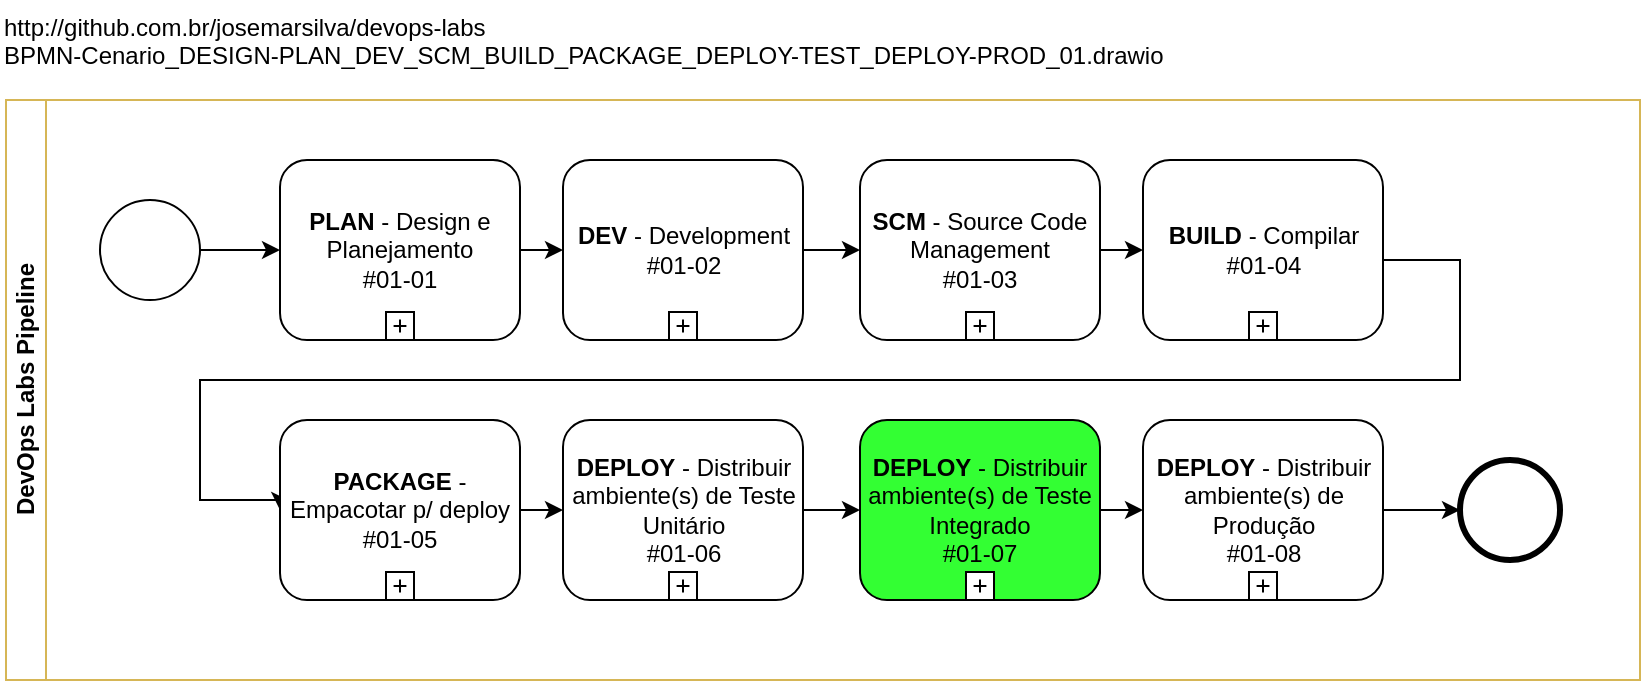 <mxfile version="12.6.5" type="device"><diagram id="5NeZ63Qd66gIMU1FEMey" name="Página-1"><mxGraphModel dx="832" dy="420" grid="1" gridSize="10" guides="1" tooltips="1" connect="1" arrows="1" fold="1" page="1" pageScale="1" pageWidth="827" pageHeight="1169" math="0" shadow="0"><root><mxCell id="0"/><mxCell id="1" parent="0"/><mxCell id="QgqVYCvx7v4dcO-PnhBK-2" value="DevOps Labs Pipeline" style="swimlane;html=1;horizontal=0;startSize=20;fillColor=none;strokeColor=#d6b656;" parent="1" vertex="1"><mxGeometry x="3" y="60" width="817" height="290" as="geometry"/></mxCell><mxCell id="dS2oRb-bHWeyEm29BqbT-6" style="edgeStyle=orthogonalEdgeStyle;rounded=0;orthogonalLoop=1;jettySize=auto;html=1;exitX=1;exitY=0.5;exitDx=0;exitDy=0;" parent="QgqVYCvx7v4dcO-PnhBK-2" source="dS2oRb-bHWeyEm29BqbT-1" target="dS2oRb-bHWeyEm29BqbT-4" edge="1"><mxGeometry relative="1" as="geometry"><mxPoint x="107" y="80" as="sourcePoint"/></mxGeometry></mxCell><mxCell id="dS2oRb-bHWeyEm29BqbT-1" value="" style="shape=mxgraph.bpmn.shape;html=1;verticalLabelPosition=bottom;labelBackgroundColor=#ffffff;verticalAlign=top;align=center;perimeter=ellipsePerimeter;outlineConnect=0;outline=standard;symbol=general;" parent="QgqVYCvx7v4dcO-PnhBK-2" vertex="1"><mxGeometry x="47" y="50" width="50" height="50" as="geometry"/></mxCell><mxCell id="dS2oRb-bHWeyEm29BqbT-10" style="edgeStyle=orthogonalEdgeStyle;rounded=0;orthogonalLoop=1;jettySize=auto;html=1;" parent="QgqVYCvx7v4dcO-PnhBK-2" source="dS2oRb-bHWeyEm29BqbT-4" target="dS2oRb-bHWeyEm29BqbT-8" edge="1"><mxGeometry relative="1" as="geometry"/></mxCell><mxCell id="dS2oRb-bHWeyEm29BqbT-4" value="&lt;b&gt;PLAN&lt;/b&gt; - Design e Planejamento&lt;br&gt;#01-01" style="html=1;whiteSpace=wrap;rounded=1;fillColor=#FFFFFF;" parent="QgqVYCvx7v4dcO-PnhBK-2" vertex="1"><mxGeometry x="137" y="30" width="120" height="90" as="geometry"/></mxCell><mxCell id="dS2oRb-bHWeyEm29BqbT-5" value="" style="html=1;shape=plus;outlineConnect=0;" parent="dS2oRb-bHWeyEm29BqbT-4" vertex="1"><mxGeometry x="0.5" y="1" width="14" height="14" relative="1" as="geometry"><mxPoint x="-7" y="-14" as="offset"/></mxGeometry></mxCell><mxCell id="dS2oRb-bHWeyEm29BqbT-16" style="edgeStyle=orthogonalEdgeStyle;rounded=0;orthogonalLoop=1;jettySize=auto;html=1;" parent="QgqVYCvx7v4dcO-PnhBK-2" source="dS2oRb-bHWeyEm29BqbT-8" target="dS2oRb-bHWeyEm29BqbT-12" edge="1"><mxGeometry relative="1" as="geometry"/></mxCell><mxCell id="dS2oRb-bHWeyEm29BqbT-8" value="&lt;b&gt;DEV&lt;/b&gt; - Development&lt;br&gt;#01-02" style="html=1;whiteSpace=wrap;rounded=1;fillColor=#FFFFFF;" parent="QgqVYCvx7v4dcO-PnhBK-2" vertex="1"><mxGeometry x="278.5" y="30" width="120" height="90" as="geometry"/></mxCell><mxCell id="dS2oRb-bHWeyEm29BqbT-9" value="" style="html=1;shape=plus;outlineConnect=0;" parent="dS2oRb-bHWeyEm29BqbT-8" vertex="1"><mxGeometry x="0.5" y="1" width="14" height="14" relative="1" as="geometry"><mxPoint x="-7" y="-14" as="offset"/></mxGeometry></mxCell><mxCell id="dS2oRb-bHWeyEm29BqbT-12" value="&lt;b&gt;SCM&lt;/b&gt; - Source Code Management&lt;br&gt;#01-03" style="html=1;whiteSpace=wrap;rounded=1;fillColor=#FFFFFF;" parent="QgqVYCvx7v4dcO-PnhBK-2" vertex="1"><mxGeometry x="427" y="30" width="120" height="90" as="geometry"/></mxCell><mxCell id="dS2oRb-bHWeyEm29BqbT-13" value="" style="html=1;shape=plus;outlineConnect=0;" parent="dS2oRb-bHWeyEm29BqbT-12" vertex="1"><mxGeometry x="0.5" y="1" width="14" height="14" relative="1" as="geometry"><mxPoint x="-7" y="-14" as="offset"/></mxGeometry></mxCell><mxCell id="dS2oRb-bHWeyEm29BqbT-28" style="edgeStyle=orthogonalEdgeStyle;rounded=0;orthogonalLoop=1;jettySize=auto;html=1;entryX=0;entryY=0.5;entryDx=0;entryDy=0;exitX=1;exitY=0.5;exitDx=0;exitDy=0;" parent="QgqVYCvx7v4dcO-PnhBK-2" source="dS2oRb-bHWeyEm29BqbT-14" target="dS2oRb-bHWeyEm29BqbT-18" edge="1"><mxGeometry relative="1" as="geometry"><Array as="points"><mxPoint x="727" y="80"/><mxPoint x="727" y="140"/><mxPoint x="97" y="140"/><mxPoint x="97" y="200"/></Array></mxGeometry></mxCell><mxCell id="dS2oRb-bHWeyEm29BqbT-14" value="&lt;b&gt;BUILD&lt;/b&gt; - Compilar&lt;br&gt;#01-04" style="html=1;whiteSpace=wrap;rounded=1;fillColor=#FFFFFF;" parent="QgqVYCvx7v4dcO-PnhBK-2" vertex="1"><mxGeometry x="568.5" y="30" width="120" height="90" as="geometry"/></mxCell><mxCell id="dS2oRb-bHWeyEm29BqbT-15" value="" style="html=1;shape=plus;outlineConnect=0;" parent="dS2oRb-bHWeyEm29BqbT-14" vertex="1"><mxGeometry x="0.5" y="1" width="14" height="14" relative="1" as="geometry"><mxPoint x="-7" y="-14" as="offset"/></mxGeometry></mxCell><mxCell id="dS2oRb-bHWeyEm29BqbT-11" style="edgeStyle=orthogonalEdgeStyle;rounded=0;orthogonalLoop=1;jettySize=auto;html=1;" parent="QgqVYCvx7v4dcO-PnhBK-2" source="dS2oRb-bHWeyEm29BqbT-12" target="dS2oRb-bHWeyEm29BqbT-14" edge="1"><mxGeometry relative="1" as="geometry"/></mxCell><mxCell id="dS2oRb-bHWeyEm29BqbT-18" value="&lt;b&gt;PACKAGE&lt;/b&gt; - &lt;br&gt;Empacotar p/ deploy&lt;br&gt;#01-05" style="html=1;whiteSpace=wrap;rounded=1;fillColor=#FFFFFF;" parent="QgqVYCvx7v4dcO-PnhBK-2" vertex="1"><mxGeometry x="137" y="160" width="120" height="90" as="geometry"/></mxCell><mxCell id="dS2oRb-bHWeyEm29BqbT-19" value="" style="html=1;shape=plus;outlineConnect=0;" parent="dS2oRb-bHWeyEm29BqbT-18" vertex="1"><mxGeometry x="0.5" y="1" width="14" height="14" relative="1" as="geometry"><mxPoint x="-7" y="-14" as="offset"/></mxGeometry></mxCell><mxCell id="dS2oRb-bHWeyEm29BqbT-21" value="&lt;b&gt;DEPLOY&lt;/b&gt;&amp;nbsp;- Distribuir ambiente(s) de Teste Unitário&lt;br&gt;#01-06" style="html=1;whiteSpace=wrap;rounded=1;fillColor=#FFFFFF;" parent="QgqVYCvx7v4dcO-PnhBK-2" vertex="1"><mxGeometry x="278.5" y="160" width="120" height="90" as="geometry"/></mxCell><mxCell id="dS2oRb-bHWeyEm29BqbT-22" value="" style="html=1;shape=plus;outlineConnect=0;" parent="dS2oRb-bHWeyEm29BqbT-21" vertex="1"><mxGeometry x="0.5" y="1" width="14" height="14" relative="1" as="geometry"><mxPoint x="-7" y="-14" as="offset"/></mxGeometry></mxCell><mxCell id="dS2oRb-bHWeyEm29BqbT-17" style="edgeStyle=orthogonalEdgeStyle;rounded=0;orthogonalLoop=1;jettySize=auto;html=1;" parent="QgqVYCvx7v4dcO-PnhBK-2" source="dS2oRb-bHWeyEm29BqbT-18" target="dS2oRb-bHWeyEm29BqbT-21" edge="1"><mxGeometry relative="1" as="geometry"/></mxCell><mxCell id="dS2oRb-bHWeyEm29BqbT-23" value="&lt;b&gt;DEPLOY&lt;/b&gt;&amp;nbsp;- Distribuir ambiente(s) de Teste Integrado&lt;br&gt;#01-07" style="html=1;whiteSpace=wrap;rounded=1;fillColor=#33FF33;" parent="QgqVYCvx7v4dcO-PnhBK-2" vertex="1"><mxGeometry x="427" y="160" width="120" height="90" as="geometry"/></mxCell><mxCell id="dS2oRb-bHWeyEm29BqbT-24" value="" style="html=1;shape=plus;outlineConnect=0;" parent="dS2oRb-bHWeyEm29BqbT-23" vertex="1"><mxGeometry x="0.5" y="1" width="14" height="14" relative="1" as="geometry"><mxPoint x="-7" y="-14" as="offset"/></mxGeometry></mxCell><mxCell id="dS2oRb-bHWeyEm29BqbT-20" style="edgeStyle=orthogonalEdgeStyle;rounded=0;orthogonalLoop=1;jettySize=auto;html=1;" parent="QgqVYCvx7v4dcO-PnhBK-2" source="dS2oRb-bHWeyEm29BqbT-21" target="dS2oRb-bHWeyEm29BqbT-23" edge="1"><mxGeometry relative="1" as="geometry"/></mxCell><mxCell id="dS2oRb-bHWeyEm29BqbT-29" style="edgeStyle=orthogonalEdgeStyle;rounded=0;orthogonalLoop=1;jettySize=auto;html=1;" parent="QgqVYCvx7v4dcO-PnhBK-2" source="dS2oRb-bHWeyEm29BqbT-25" target="dS2oRb-bHWeyEm29BqbT-3" edge="1"><mxGeometry relative="1" as="geometry"><mxPoint x="737" y="200" as="targetPoint"/></mxGeometry></mxCell><mxCell id="dS2oRb-bHWeyEm29BqbT-25" value="&lt;b&gt;DEPLOY&lt;/b&gt;&amp;nbsp;- Distribuir ambiente(s) de Produção&lt;br&gt;#01-08" style="html=1;whiteSpace=wrap;rounded=1;fillColor=#FFFFFF;" parent="QgqVYCvx7v4dcO-PnhBK-2" vertex="1"><mxGeometry x="568.5" y="160" width="120" height="90" as="geometry"/></mxCell><mxCell id="dS2oRb-bHWeyEm29BqbT-26" value="" style="html=1;shape=plus;outlineConnect=0;" parent="dS2oRb-bHWeyEm29BqbT-25" vertex="1"><mxGeometry x="0.5" y="1" width="14" height="14" relative="1" as="geometry"><mxPoint x="-7" y="-14" as="offset"/></mxGeometry></mxCell><mxCell id="dS2oRb-bHWeyEm29BqbT-27" style="edgeStyle=orthogonalEdgeStyle;rounded=0;orthogonalLoop=1;jettySize=auto;html=1;" parent="QgqVYCvx7v4dcO-PnhBK-2" source="dS2oRb-bHWeyEm29BqbT-23" target="dS2oRb-bHWeyEm29BqbT-25" edge="1"><mxGeometry relative="1" as="geometry"/></mxCell><mxCell id="dS2oRb-bHWeyEm29BqbT-3" value="" style="shape=mxgraph.bpmn.shape;html=1;verticalLabelPosition=bottom;labelBackgroundColor=#ffffff;verticalAlign=top;align=center;perimeter=ellipsePerimeter;outlineConnect=0;outline=end;symbol=general;" parent="QgqVYCvx7v4dcO-PnhBK-2" vertex="1"><mxGeometry x="727" y="180" width="50" height="50" as="geometry"/></mxCell><mxCell id="OLhIjut3MR7rtpvBqboD-1" value="&lt;div style=&quot;text-align: left&quot;&gt;http://github.com.br/josemarsilva/devops-labs&lt;/div&gt;BPMN-Cenario_DESIGN-PLAN_DEV_SCM_BUILD_PACKAGE_DEPLOY-TEST_DEPLOY-PROD_01.drawio" style="text;html=1;resizable=0;autosize=1;align=left;verticalAlign=top;points=[];fillColor=none;strokeColor=none;rounded=0;" parent="1" vertex="1"><mxGeometry y="10" width="600" height="30" as="geometry"/></mxCell></root></mxGraphModel></diagram></mxfile>